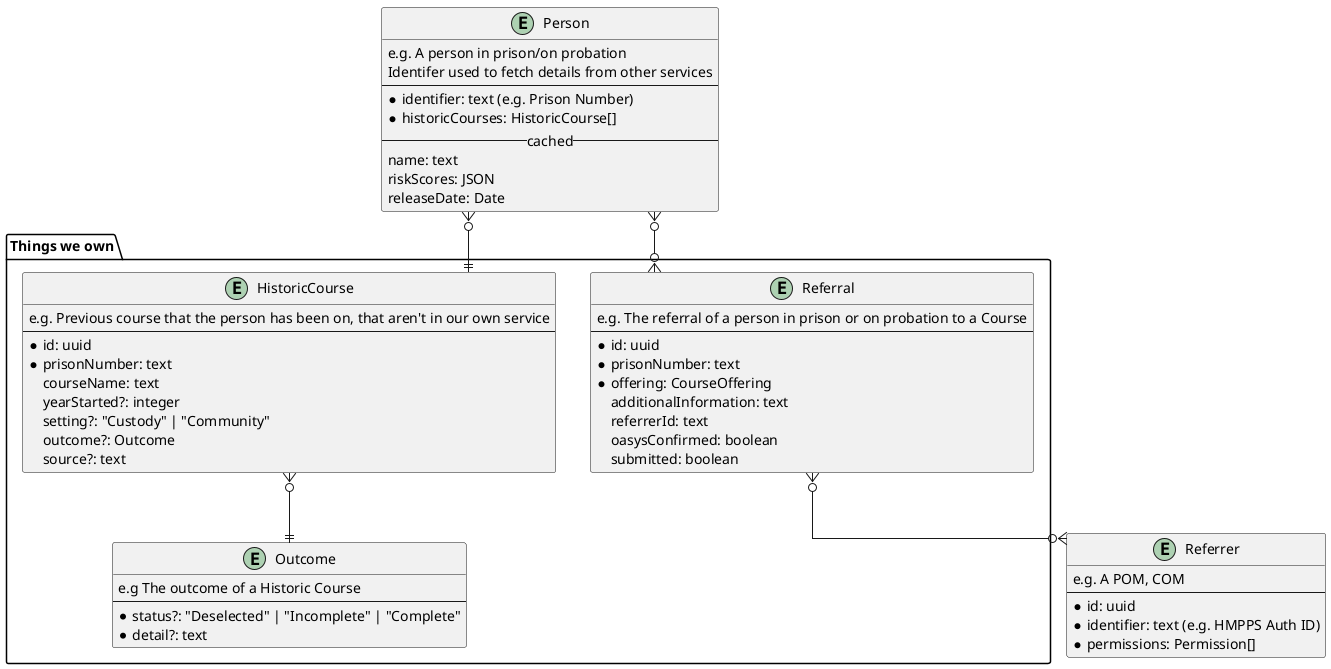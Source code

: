 @startuml
skinparam linetype ortho

package "Things we own" {
  entity Referral {
    e.g. The referral of a person in prison or on probation to a Course
    --
    * id: uuid
    * prisonNumber: text
    * offering: CourseOffering
    additionalInformation: text
    referrerId: text
    oasysConfirmed: boolean
    submitted: boolean
  }

  entity HistoricCourse {
    e.g. Previous course that the person has been on, that aren't in our own service
    --
    * id: uuid
    * prisonNumber: text
    courseName: text
    yearStarted?: integer
    setting?: "Custody" | "Community"
    outcome?: Outcome
    source?: text
  }

  entity Outcome {
    e.g The outcome of a Historic Course
    --
    * status?: "Deselected" | "Incomplete" | "Complete"
    * detail?: text
  }
}

entity Person {
  e.g. A person in prison/on probation
  Identifer used to fetch details from other services
  --
  * identifier: text (e.g. Prison Number)
  * historicCourses: HistoricCourse[]
  --cached--
  name: text
  riskScores: JSON
  releaseDate: Date
}

entity Referrer {
  e.g. A POM, COM
  --
  * id: uuid
  * identifier: text (e.g. HMPPS Auth ID)
  * permissions: Permission[]
}

Person }o--|| HistoricCourse
HistoricCourse }o--|| Outcome
Referral }o--o{ Person
Referral }o--o{ Referrer

@enduml
